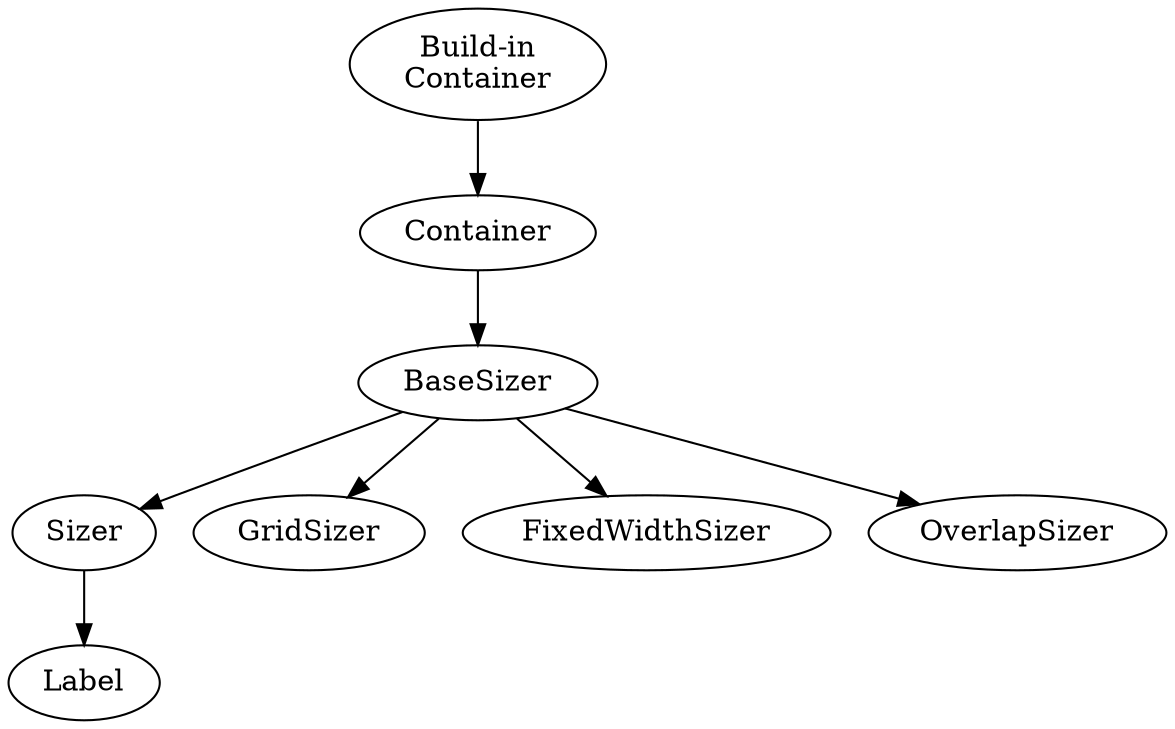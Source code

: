 digraph ClassTree {
    
    BuiltInContainer[label="Build-in\nContainer"]
    
    BuiltInContainer -> Container -> BaseSizer
    BaseSizer -> Sizer -> Label
    BaseSizer -> GridSizer
    BaseSizer -> FixedWidthSizer
    BaseSizer -> OverlapSizer
}